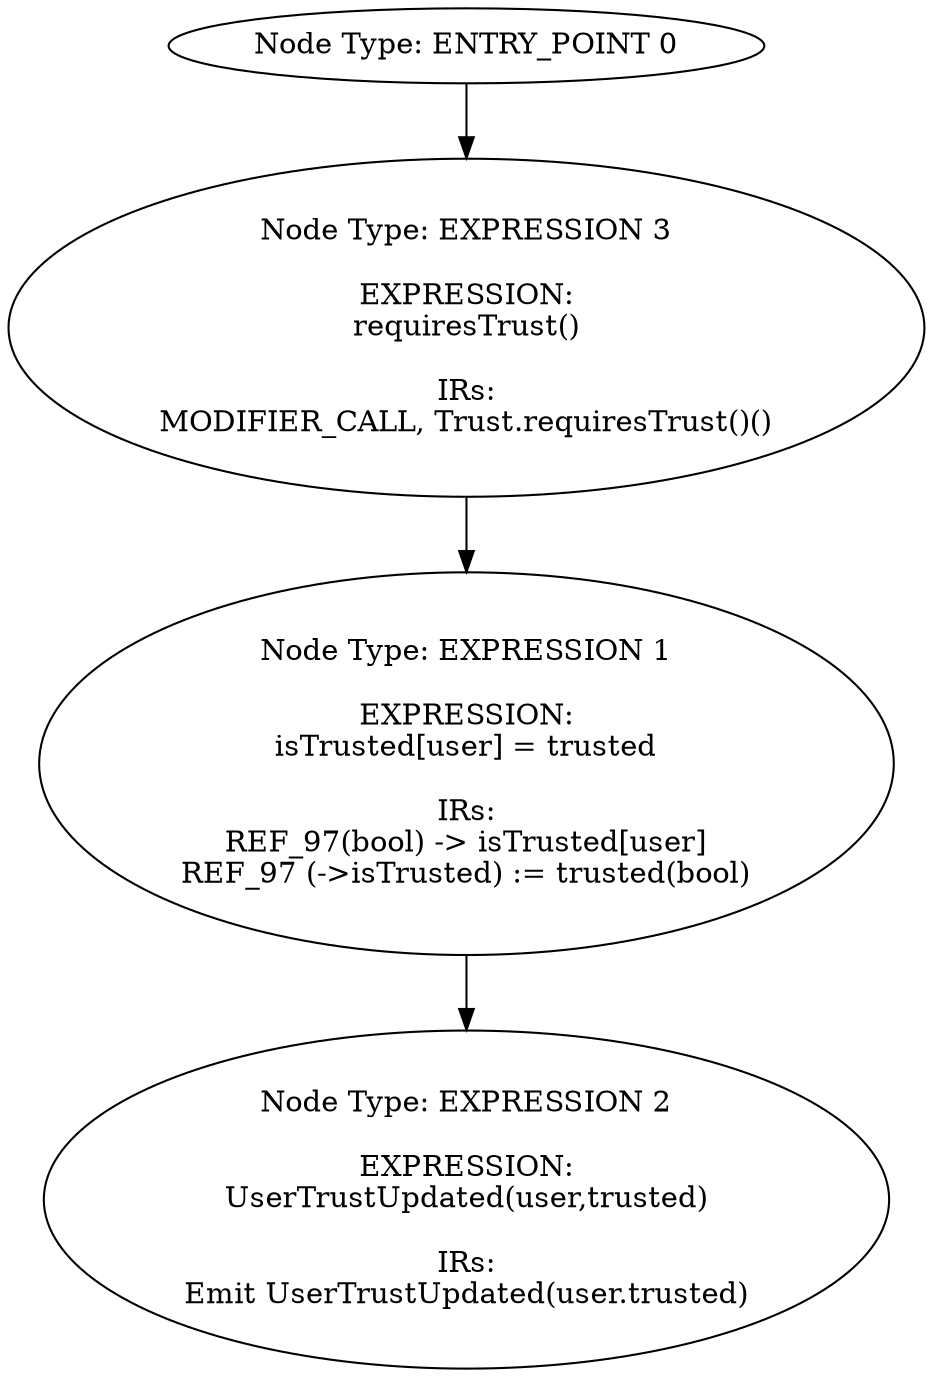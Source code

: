 digraph{
0[label="Node Type: ENTRY_POINT 0
"];
0->3;
1[label="Node Type: EXPRESSION 1

EXPRESSION:
isTrusted[user] = trusted

IRs:
REF_97(bool) -> isTrusted[user]
REF_97 (->isTrusted) := trusted(bool)"];
1->2;
2[label="Node Type: EXPRESSION 2

EXPRESSION:
UserTrustUpdated(user,trusted)

IRs:
Emit UserTrustUpdated(user.trusted)"];
3[label="Node Type: EXPRESSION 3

EXPRESSION:
requiresTrust()

IRs:
MODIFIER_CALL, Trust.requiresTrust()()"];
3->1;
}
